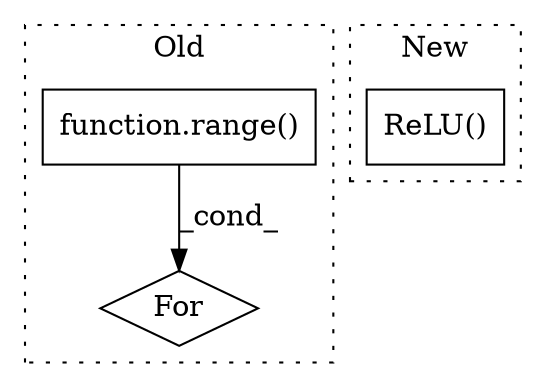 digraph G {
subgraph cluster0 {
1 [label="For" a="107" s="1707,1724" l="4,14" shape="diamond"];
3 [label="function.range()" a="75" s="1716,1723" l="6,1" shape="box"];
label = "Old";
style="dotted";
}
subgraph cluster1 {
2 [label="ReLU()" a="75" s="5315" l="21" shape="box"];
label = "New";
style="dotted";
}
3 -> 1 [label="_cond_"];
}
